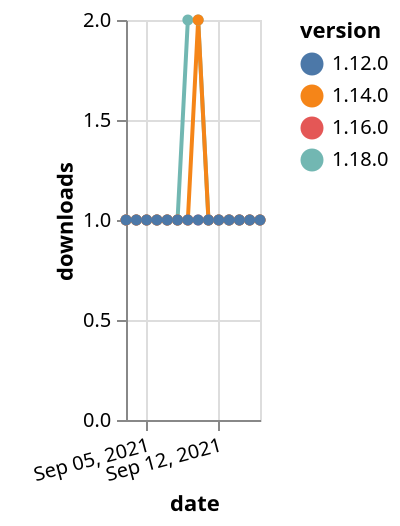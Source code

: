 {"$schema": "https://vega.github.io/schema/vega-lite/v5.json", "description": "A simple bar chart with embedded data.", "data": {"values": [{"date": "2021-09-03", "total": 144, "delta": 1, "version": "1.18.0"}, {"date": "2021-09-04", "total": 145, "delta": 1, "version": "1.18.0"}, {"date": "2021-09-05", "total": 146, "delta": 1, "version": "1.18.0"}, {"date": "2021-09-06", "total": 147, "delta": 1, "version": "1.18.0"}, {"date": "2021-09-07", "total": 148, "delta": 1, "version": "1.18.0"}, {"date": "2021-09-08", "total": 149, "delta": 1, "version": "1.18.0"}, {"date": "2021-09-09", "total": 151, "delta": 2, "version": "1.18.0"}, {"date": "2021-09-10", "total": 153, "delta": 2, "version": "1.18.0"}, {"date": "2021-09-11", "total": 154, "delta": 1, "version": "1.18.0"}, {"date": "2021-09-12", "total": 155, "delta": 1, "version": "1.18.0"}, {"date": "2021-09-13", "total": 156, "delta": 1, "version": "1.18.0"}, {"date": "2021-09-14", "total": 157, "delta": 1, "version": "1.18.0"}, {"date": "2021-09-15", "total": 158, "delta": 1, "version": "1.18.0"}, {"date": "2021-09-16", "total": 159, "delta": 1, "version": "1.18.0"}, {"date": "2021-09-03", "total": 164, "delta": 1, "version": "1.16.0"}, {"date": "2021-09-04", "total": 165, "delta": 1, "version": "1.16.0"}, {"date": "2021-09-05", "total": 166, "delta": 1, "version": "1.16.0"}, {"date": "2021-09-06", "total": 167, "delta": 1, "version": "1.16.0"}, {"date": "2021-09-07", "total": 168, "delta": 1, "version": "1.16.0"}, {"date": "2021-09-08", "total": 169, "delta": 1, "version": "1.16.0"}, {"date": "2021-09-09", "total": 170, "delta": 1, "version": "1.16.0"}, {"date": "2021-09-10", "total": 171, "delta": 1, "version": "1.16.0"}, {"date": "2021-09-11", "total": 172, "delta": 1, "version": "1.16.0"}, {"date": "2021-09-12", "total": 173, "delta": 1, "version": "1.16.0"}, {"date": "2021-09-13", "total": 174, "delta": 1, "version": "1.16.0"}, {"date": "2021-09-14", "total": 175, "delta": 1, "version": "1.16.0"}, {"date": "2021-09-15", "total": 176, "delta": 1, "version": "1.16.0"}, {"date": "2021-09-16", "total": 177, "delta": 1, "version": "1.16.0"}, {"date": "2021-09-03", "total": 166, "delta": 1, "version": "1.14.0"}, {"date": "2021-09-04", "total": 167, "delta": 1, "version": "1.14.0"}, {"date": "2021-09-05", "total": 168, "delta": 1, "version": "1.14.0"}, {"date": "2021-09-06", "total": 169, "delta": 1, "version": "1.14.0"}, {"date": "2021-09-07", "total": 170, "delta": 1, "version": "1.14.0"}, {"date": "2021-09-08", "total": 171, "delta": 1, "version": "1.14.0"}, {"date": "2021-09-09", "total": 172, "delta": 1, "version": "1.14.0"}, {"date": "2021-09-10", "total": 174, "delta": 2, "version": "1.14.0"}, {"date": "2021-09-11", "total": 175, "delta": 1, "version": "1.14.0"}, {"date": "2021-09-12", "total": 176, "delta": 1, "version": "1.14.0"}, {"date": "2021-09-13", "total": 177, "delta": 1, "version": "1.14.0"}, {"date": "2021-09-14", "total": 178, "delta": 1, "version": "1.14.0"}, {"date": "2021-09-15", "total": 179, "delta": 1, "version": "1.14.0"}, {"date": "2021-09-16", "total": 180, "delta": 1, "version": "1.14.0"}, {"date": "2021-09-03", "total": 215, "delta": 1, "version": "1.12.0"}, {"date": "2021-09-04", "total": 216, "delta": 1, "version": "1.12.0"}, {"date": "2021-09-05", "total": 217, "delta": 1, "version": "1.12.0"}, {"date": "2021-09-06", "total": 218, "delta": 1, "version": "1.12.0"}, {"date": "2021-09-07", "total": 219, "delta": 1, "version": "1.12.0"}, {"date": "2021-09-08", "total": 220, "delta": 1, "version": "1.12.0"}, {"date": "2021-09-09", "total": 221, "delta": 1, "version": "1.12.0"}, {"date": "2021-09-10", "total": 222, "delta": 1, "version": "1.12.0"}, {"date": "2021-09-11", "total": 223, "delta": 1, "version": "1.12.0"}, {"date": "2021-09-12", "total": 224, "delta": 1, "version": "1.12.0"}, {"date": "2021-09-13", "total": 225, "delta": 1, "version": "1.12.0"}, {"date": "2021-09-14", "total": 226, "delta": 1, "version": "1.12.0"}, {"date": "2021-09-15", "total": 227, "delta": 1, "version": "1.12.0"}, {"date": "2021-09-16", "total": 228, "delta": 1, "version": "1.12.0"}]}, "width": "container", "mark": {"type": "line", "point": {"filled": true}}, "encoding": {"x": {"field": "date", "type": "temporal", "timeUnit": "yearmonthdate", "title": "date", "axis": {"labelAngle": -15}}, "y": {"field": "delta", "type": "quantitative", "title": "downloads"}, "color": {"field": "version", "type": "nominal"}, "tooltip": {"field": "delta"}}}